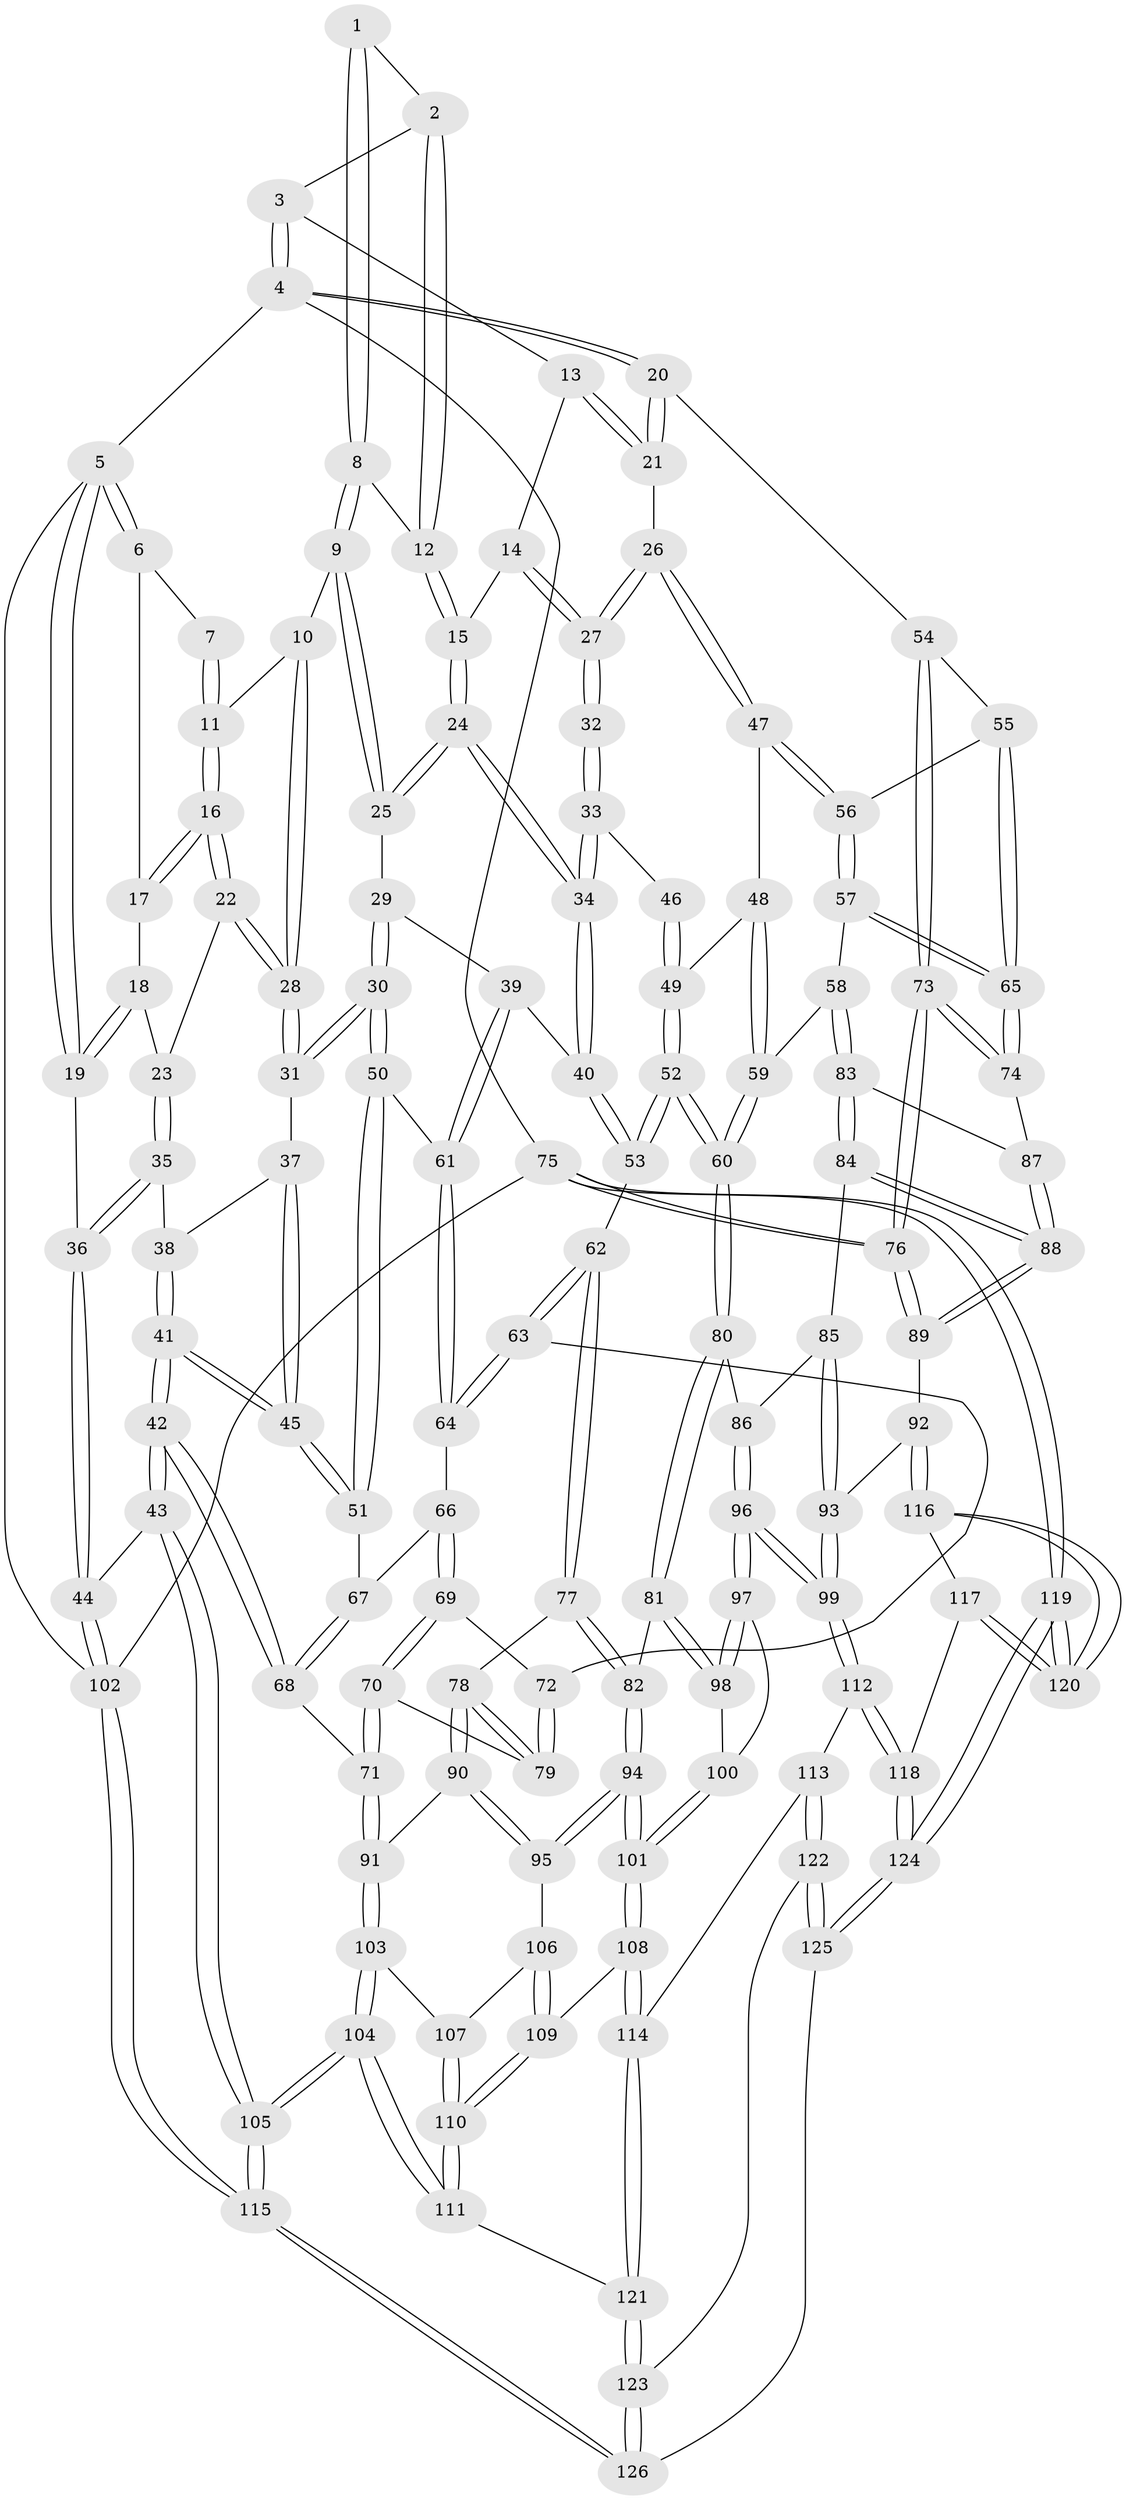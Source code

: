 // coarse degree distribution, {3: 0.21052631578947367, 4: 0.42105263157894735, 1: 0.02631578947368421, 5: 0.2894736842105263, 6: 0.05263157894736842}
// Generated by graph-tools (version 1.1) at 2025/38/03/04/25 23:38:21]
// undirected, 126 vertices, 312 edges
graph export_dot {
  node [color=gray90,style=filled];
  1 [pos="+0.32729172530815553+0"];
  2 [pos="+0.5411146326693976+0"];
  3 [pos="+1+0"];
  4 [pos="+1+0"];
  5 [pos="+0+0"];
  6 [pos="+0+0"];
  7 [pos="+0.30727958958545243+0"];
  8 [pos="+0.3372155731213915+0.15084947685866376"];
  9 [pos="+0.33151292548047456+0.16027571284772776"];
  10 [pos="+0.32483396748013066+0.16175645730340155"];
  11 [pos="+0.18567271936521793+0.14534332992013232"];
  12 [pos="+0.554011432836603+0.062156213511649024"];
  13 [pos="+0.7925076366283129+0.07985690707046215"];
  14 [pos="+0.6361380507888154+0.1460507272326879"];
  15 [pos="+0.6027570990476284+0.14961690691382837"];
  16 [pos="+0.14831658481935006+0.15654624873886214"];
  17 [pos="+0.08538233719003994+0.044572004271123296"];
  18 [pos="+0+0.1640546481675471"];
  19 [pos="+0+0.13607090399619504"];
  20 [pos="+1+0"];
  21 [pos="+0.849759079617863+0.22222948381733398"];
  22 [pos="+0.13138982116920503+0.1825484948531843"];
  23 [pos="+0.13047809153661905+0.1836484532997711"];
  24 [pos="+0.5836383138833929+0.22559913956968167"];
  25 [pos="+0.3686144510483467+0.20776316815611412"];
  26 [pos="+0.837542530173198+0.2528373723958533"];
  27 [pos="+0.814323713172716+0.2523126632690237"];
  28 [pos="+0.2661348766091121+0.29015469424403323"];
  29 [pos="+0.37548985437468446+0.2420249804690306"];
  30 [pos="+0.28646474674445105+0.3364968997042011"];
  31 [pos="+0.26529626959318486+0.297374868371577"];
  32 [pos="+0.8094362798941181+0.25424862469128123"];
  33 [pos="+0.631913048616026+0.2637621841181495"];
  34 [pos="+0.5853086095142122+0.2517027805225616"];
  35 [pos="+0.12603080426617355+0.20479318958509338"];
  36 [pos="+0+0.4646607798186293"];
  37 [pos="+0.21286610676139173+0.30312299148254207"];
  38 [pos="+0.1371564726083214+0.23997404611733456"];
  39 [pos="+0.40886369344125567+0.3170390439459217"];
  40 [pos="+0.5850770285833884+0.252508876819555"];
  41 [pos="+0.1348415961589384+0.42621229323525156"];
  42 [pos="+0.024510005303844874+0.5635518737899301"];
  43 [pos="+0.014612280929237572+0.5655101709823225"];
  44 [pos="+0+0.5545499854441139"];
  45 [pos="+0.18197779034600875+0.4019671655250886"];
  46 [pos="+0.7259363229723741+0.31108330284331537"];
  47 [pos="+0.8485705743101911+0.28155788162325474"];
  48 [pos="+0.7699375918034435+0.33542656477047283"];
  49 [pos="+0.7278414681495609+0.348929810861673"];
  50 [pos="+0.28936742344706684+0.3498277547244959"];
  51 [pos="+0.2638242762366044+0.38460234242600516"];
  52 [pos="+0.6898255370938463+0.4546318413875776"];
  53 [pos="+0.5917851222580647+0.42104005670506345"];
  54 [pos="+1+0.18940278318953946"];
  55 [pos="+0.9294170093876755+0.3339650541446872"];
  56 [pos="+0.8732230846890978+0.3239417607095598"];
  57 [pos="+0.8214750868991959+0.4392042721761628"];
  58 [pos="+0.7738537802524561+0.47034814721289303"];
  59 [pos="+0.7613349464029705+0.46945344524414456"];
  60 [pos="+0.7089339440754513+0.4679706189212843"];
  61 [pos="+0.3990508584067763+0.3622218772980968"];
  62 [pos="+0.5722967397289747+0.4333652726575957"];
  63 [pos="+0.5532079516780304+0.4368985563118273"];
  64 [pos="+0.40517853018969924+0.3764139455323642"];
  65 [pos="+1+0.5037150858067965"];
  66 [pos="+0.36174672762767274+0.4613351331720908"];
  67 [pos="+0.2874417308286831+0.42226331947812257"];
  68 [pos="+0.21150012880067473+0.6079761156976586"];
  69 [pos="+0.3645076040214596+0.5002220998207911"];
  70 [pos="+0.34297194402444786+0.559622848664796"];
  71 [pos="+0.21168005079818417+0.6080452340873159"];
  72 [pos="+0.5114726762710836+0.4736808032281114"];
  73 [pos="+1+0.5554018937227269"];
  74 [pos="+1+0.5145773863039239"];
  75 [pos="+1+1"];
  76 [pos="+1+0.7201297623852627"];
  77 [pos="+0.5670232006301037+0.63406631963888"];
  78 [pos="+0.4480306943117182+0.6176649203197413"];
  79 [pos="+0.44412731440982794+0.6120784654949148"];
  80 [pos="+0.6764591513467105+0.6317306168376721"];
  81 [pos="+0.6157797797247616+0.649724925584667"];
  82 [pos="+0.572838782261153+0.6391575337402664"];
  83 [pos="+0.8237667045591761+0.5599553429167469"];
  84 [pos="+0.8184118212912843+0.6282637688109545"];
  85 [pos="+0.782448347505336+0.6485955986779954"];
  86 [pos="+0.6869534476804972+0.6385955540163881"];
  87 [pos="+0.9479975371506046+0.5542247854173852"];
  88 [pos="+0.8885426997971704+0.6703079144484445"];
  89 [pos="+0.9412569716961109+0.7636364701747782"];
  90 [pos="+0.4252939030838451+0.7124593461372671"];
  91 [pos="+0.269567003703088+0.7122414848847545"];
  92 [pos="+0.9361433116863841+0.7680617375903374"];
  93 [pos="+0.7852888144880806+0.7810010927398623"];
  94 [pos="+0.5032270683239892+0.7887619140019336"];
  95 [pos="+0.44966526307063204+0.7618791420225457"];
  96 [pos="+0.7302360136048086+0.8066333617216781"];
  97 [pos="+0.6986222566570799+0.7957743668964243"];
  98 [pos="+0.6212338215257113+0.7156712652027084"];
  99 [pos="+0.7354577468401235+0.8112570496870897"];
  100 [pos="+0.5695883651099616+0.7999072284592098"];
  101 [pos="+0.5275148141441882+0.821729647731865"];
  102 [pos="+0+1"];
  103 [pos="+0.27141109544257197+0.7593060774678231"];
  104 [pos="+0.171922915582077+0.9026202120175592"];
  105 [pos="+0.16254898532037584+0.9085681877301164"];
  106 [pos="+0.44850664415930597+0.7627432246531607"];
  107 [pos="+0.3312102387143687+0.8064124336326159"];
  108 [pos="+0.5286510956837633+0.8498120386944995"];
  109 [pos="+0.3959482823212223+0.8472663780152216"];
  110 [pos="+0.3602278985379651+0.8856165864424983"];
  111 [pos="+0.3598643938437507+0.9033870992722604"];
  112 [pos="+0.7293965125682275+0.8774864377476196"];
  113 [pos="+0.5408624271771711+0.8749966799325295"];
  114 [pos="+0.5295906882297355+0.8593131108243581"];
  115 [pos="+0+1"];
  116 [pos="+0.9318339029833856+0.7851768369559742"];
  117 [pos="+0.8637694037414846+0.8583970478659034"];
  118 [pos="+0.7566955835539659+0.9625943533518265"];
  119 [pos="+0.9158797376080208+1"];
  120 [pos="+0.9212501510791478+1"];
  121 [pos="+0.38339745382831875+0.933823822449465"];
  122 [pos="+0.5533188225074746+0.9453318884286307"];
  123 [pos="+0.3866483541173963+0.9987844875882828"];
  124 [pos="+0.7925215144580129+1"];
  125 [pos="+0.6923961322080591+1"];
  126 [pos="+0.3411830772888025+1"];
  1 -- 2;
  1 -- 8;
  1 -- 8;
  2 -- 3;
  2 -- 12;
  2 -- 12;
  3 -- 4;
  3 -- 4;
  3 -- 13;
  4 -- 5;
  4 -- 20;
  4 -- 20;
  4 -- 75;
  5 -- 6;
  5 -- 6;
  5 -- 19;
  5 -- 19;
  5 -- 102;
  6 -- 7;
  6 -- 17;
  7 -- 11;
  7 -- 11;
  8 -- 9;
  8 -- 9;
  8 -- 12;
  9 -- 10;
  9 -- 25;
  9 -- 25;
  10 -- 11;
  10 -- 28;
  10 -- 28;
  11 -- 16;
  11 -- 16;
  12 -- 15;
  12 -- 15;
  13 -- 14;
  13 -- 21;
  13 -- 21;
  14 -- 15;
  14 -- 27;
  14 -- 27;
  15 -- 24;
  15 -- 24;
  16 -- 17;
  16 -- 17;
  16 -- 22;
  16 -- 22;
  17 -- 18;
  18 -- 19;
  18 -- 19;
  18 -- 23;
  19 -- 36;
  20 -- 21;
  20 -- 21;
  20 -- 54;
  21 -- 26;
  22 -- 23;
  22 -- 28;
  22 -- 28;
  23 -- 35;
  23 -- 35;
  24 -- 25;
  24 -- 25;
  24 -- 34;
  24 -- 34;
  25 -- 29;
  26 -- 27;
  26 -- 27;
  26 -- 47;
  26 -- 47;
  27 -- 32;
  27 -- 32;
  28 -- 31;
  28 -- 31;
  29 -- 30;
  29 -- 30;
  29 -- 39;
  30 -- 31;
  30 -- 31;
  30 -- 50;
  30 -- 50;
  31 -- 37;
  32 -- 33;
  32 -- 33;
  33 -- 34;
  33 -- 34;
  33 -- 46;
  34 -- 40;
  34 -- 40;
  35 -- 36;
  35 -- 36;
  35 -- 38;
  36 -- 44;
  36 -- 44;
  37 -- 38;
  37 -- 45;
  37 -- 45;
  38 -- 41;
  38 -- 41;
  39 -- 40;
  39 -- 61;
  39 -- 61;
  40 -- 53;
  40 -- 53;
  41 -- 42;
  41 -- 42;
  41 -- 45;
  41 -- 45;
  42 -- 43;
  42 -- 43;
  42 -- 68;
  42 -- 68;
  43 -- 44;
  43 -- 105;
  43 -- 105;
  44 -- 102;
  44 -- 102;
  45 -- 51;
  45 -- 51;
  46 -- 49;
  46 -- 49;
  47 -- 48;
  47 -- 56;
  47 -- 56;
  48 -- 49;
  48 -- 59;
  48 -- 59;
  49 -- 52;
  49 -- 52;
  50 -- 51;
  50 -- 51;
  50 -- 61;
  51 -- 67;
  52 -- 53;
  52 -- 53;
  52 -- 60;
  52 -- 60;
  53 -- 62;
  54 -- 55;
  54 -- 73;
  54 -- 73;
  55 -- 56;
  55 -- 65;
  55 -- 65;
  56 -- 57;
  56 -- 57;
  57 -- 58;
  57 -- 65;
  57 -- 65;
  58 -- 59;
  58 -- 83;
  58 -- 83;
  59 -- 60;
  59 -- 60;
  60 -- 80;
  60 -- 80;
  61 -- 64;
  61 -- 64;
  62 -- 63;
  62 -- 63;
  62 -- 77;
  62 -- 77;
  63 -- 64;
  63 -- 64;
  63 -- 72;
  64 -- 66;
  65 -- 74;
  65 -- 74;
  66 -- 67;
  66 -- 69;
  66 -- 69;
  67 -- 68;
  67 -- 68;
  68 -- 71;
  69 -- 70;
  69 -- 70;
  69 -- 72;
  70 -- 71;
  70 -- 71;
  70 -- 79;
  71 -- 91;
  71 -- 91;
  72 -- 79;
  72 -- 79;
  73 -- 74;
  73 -- 74;
  73 -- 76;
  73 -- 76;
  74 -- 87;
  75 -- 76;
  75 -- 76;
  75 -- 119;
  75 -- 119;
  75 -- 102;
  76 -- 89;
  76 -- 89;
  77 -- 78;
  77 -- 82;
  77 -- 82;
  78 -- 79;
  78 -- 79;
  78 -- 90;
  78 -- 90;
  80 -- 81;
  80 -- 81;
  80 -- 86;
  81 -- 82;
  81 -- 98;
  81 -- 98;
  82 -- 94;
  82 -- 94;
  83 -- 84;
  83 -- 84;
  83 -- 87;
  84 -- 85;
  84 -- 88;
  84 -- 88;
  85 -- 86;
  85 -- 93;
  85 -- 93;
  86 -- 96;
  86 -- 96;
  87 -- 88;
  87 -- 88;
  88 -- 89;
  88 -- 89;
  89 -- 92;
  90 -- 91;
  90 -- 95;
  90 -- 95;
  91 -- 103;
  91 -- 103;
  92 -- 93;
  92 -- 116;
  92 -- 116;
  93 -- 99;
  93 -- 99;
  94 -- 95;
  94 -- 95;
  94 -- 101;
  94 -- 101;
  95 -- 106;
  96 -- 97;
  96 -- 97;
  96 -- 99;
  96 -- 99;
  97 -- 98;
  97 -- 98;
  97 -- 100;
  98 -- 100;
  99 -- 112;
  99 -- 112;
  100 -- 101;
  100 -- 101;
  101 -- 108;
  101 -- 108;
  102 -- 115;
  102 -- 115;
  103 -- 104;
  103 -- 104;
  103 -- 107;
  104 -- 105;
  104 -- 105;
  104 -- 111;
  104 -- 111;
  105 -- 115;
  105 -- 115;
  106 -- 107;
  106 -- 109;
  106 -- 109;
  107 -- 110;
  107 -- 110;
  108 -- 109;
  108 -- 114;
  108 -- 114;
  109 -- 110;
  109 -- 110;
  110 -- 111;
  110 -- 111;
  111 -- 121;
  112 -- 113;
  112 -- 118;
  112 -- 118;
  113 -- 114;
  113 -- 122;
  113 -- 122;
  114 -- 121;
  114 -- 121;
  115 -- 126;
  115 -- 126;
  116 -- 117;
  116 -- 120;
  116 -- 120;
  117 -- 118;
  117 -- 120;
  117 -- 120;
  118 -- 124;
  118 -- 124;
  119 -- 120;
  119 -- 120;
  119 -- 124;
  119 -- 124;
  121 -- 123;
  121 -- 123;
  122 -- 123;
  122 -- 125;
  122 -- 125;
  123 -- 126;
  123 -- 126;
  124 -- 125;
  124 -- 125;
  125 -- 126;
}
